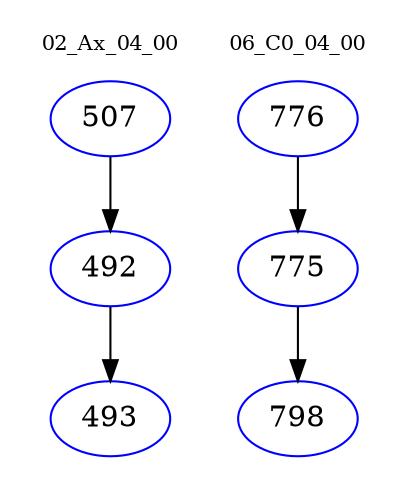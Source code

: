 digraph{
subgraph cluster_0 {
color = white
label = "02_Ax_04_00";
fontsize=10;
T0_507 [label="507", color="blue"]
T0_507 -> T0_492 [color="black"]
T0_492 [label="492", color="blue"]
T0_492 -> T0_493 [color="black"]
T0_493 [label="493", color="blue"]
}
subgraph cluster_1 {
color = white
label = "06_C0_04_00";
fontsize=10;
T1_776 [label="776", color="blue"]
T1_776 -> T1_775 [color="black"]
T1_775 [label="775", color="blue"]
T1_775 -> T1_798 [color="black"]
T1_798 [label="798", color="blue"]
}
}
